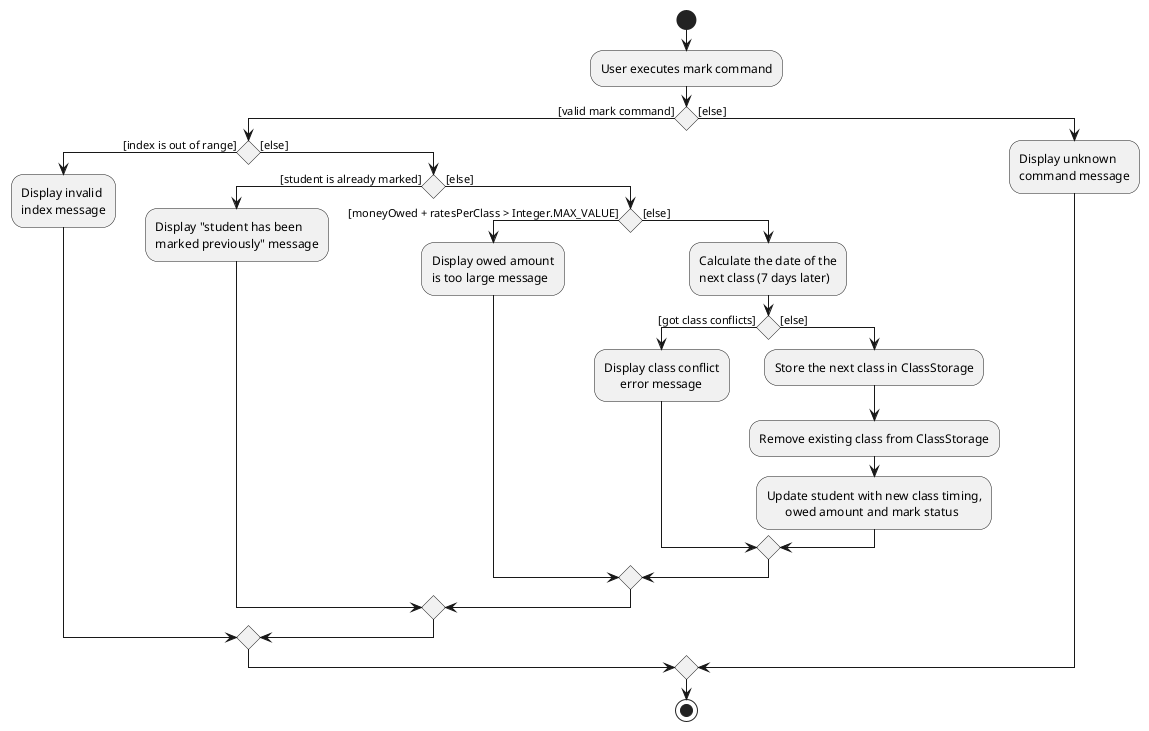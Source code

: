 @startuml
start
:User executes mark command;

if () then ([valid mark command])

    if () then ([index is out of range])
        :Display invalid
        index message;

        else ([else])
            if () then([student is already marked])
            :Display "student has been
           marked previously" message;

            else ([else])
               if () then ([moneyOwed + ratesPerClass > Integer.MAX_VALUE])
               :Display owed amount
               is too large message;
                else ([else])
               :Calculate the date of the
               next class (7 days later);

            if () then ([got class conflicts])
             :Display class conflict
                  error message;
            else ([else])
                :Store the next class in ClassStorage;

                :Remove existing class from ClassStorage;

                :Update student with new class timing,
                      owed amount and mark status;

        endif
        endif
        endif
        endif

else ([else])
    :Display unknown
    command message;
endif
stop
@enduml
